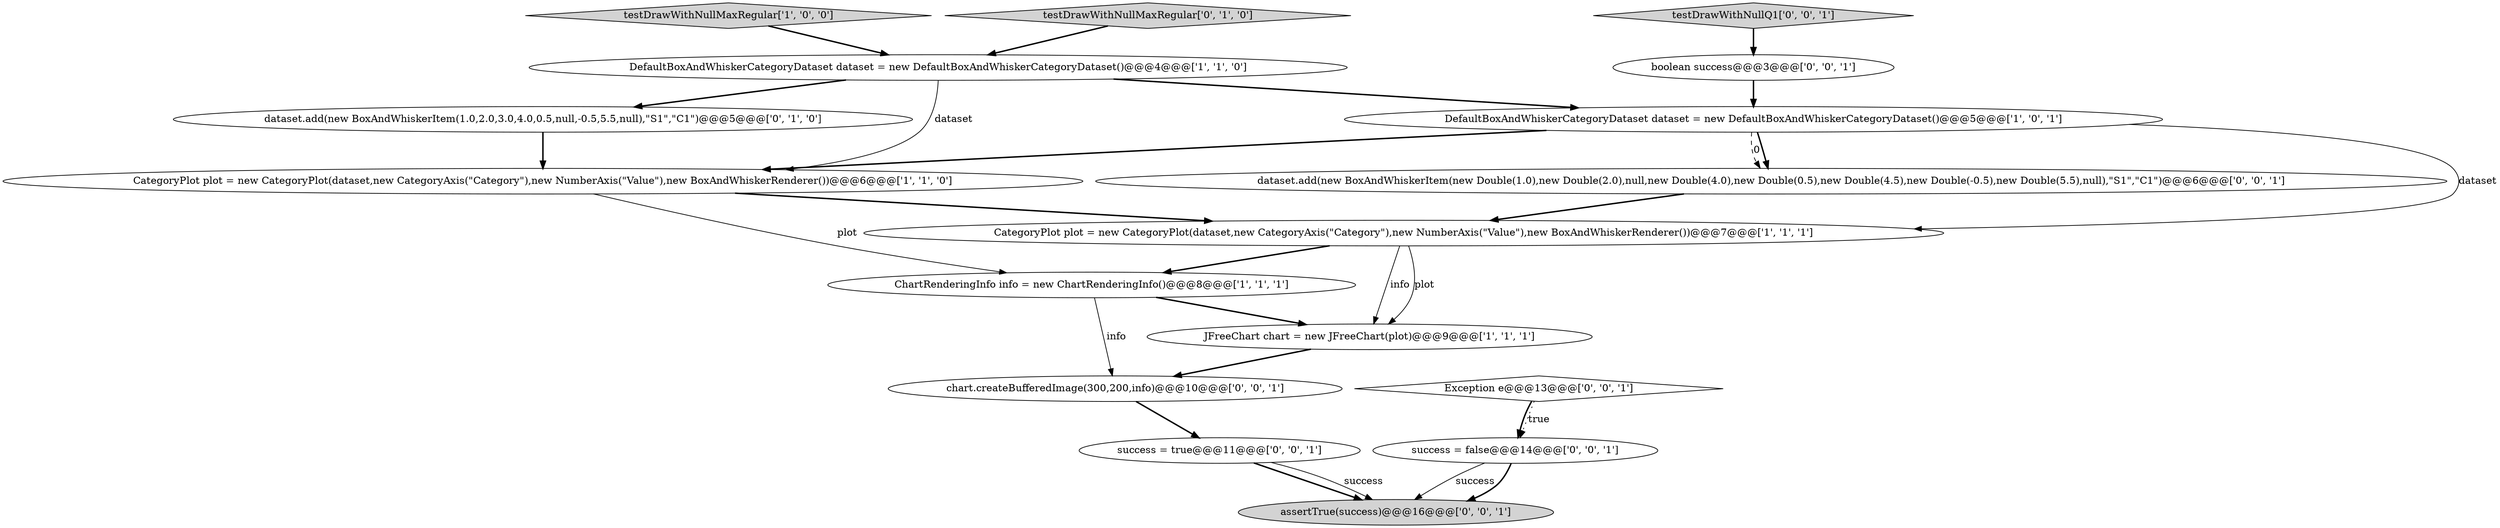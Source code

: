 digraph {
5 [style = filled, label = "testDrawWithNullMaxRegular['1', '0', '0']", fillcolor = lightgray, shape = diamond image = "AAA0AAABBB1BBB"];
4 [style = filled, label = "CategoryPlot plot = new CategoryPlot(dataset,new CategoryAxis(\"Category\"),new NumberAxis(\"Value\"),new BoxAndWhiskerRenderer())@@@6@@@['1', '1', '0']", fillcolor = white, shape = ellipse image = "AAA0AAABBB1BBB"];
16 [style = filled, label = "Exception e@@@13@@@['0', '0', '1']", fillcolor = white, shape = diamond image = "AAA0AAABBB3BBB"];
14 [style = filled, label = "testDrawWithNullQ1['0', '0', '1']", fillcolor = lightgray, shape = diamond image = "AAA0AAABBB3BBB"];
9 [style = filled, label = "success = true@@@11@@@['0', '0', '1']", fillcolor = white, shape = ellipse image = "AAA0AAABBB3BBB"];
13 [style = filled, label = "assertTrue(success)@@@16@@@['0', '0', '1']", fillcolor = lightgray, shape = ellipse image = "AAA0AAABBB3BBB"];
0 [style = filled, label = "DefaultBoxAndWhiskerCategoryDataset dataset = new DefaultBoxAndWhiskerCategoryDataset()@@@4@@@['1', '1', '0']", fillcolor = white, shape = ellipse image = "AAA0AAABBB1BBB"];
11 [style = filled, label = "chart.createBufferedImage(300,200,info)@@@10@@@['0', '0', '1']", fillcolor = white, shape = ellipse image = "AAA0AAABBB3BBB"];
12 [style = filled, label = "success = false@@@14@@@['0', '0', '1']", fillcolor = white, shape = ellipse image = "AAA0AAABBB3BBB"];
15 [style = filled, label = "dataset.add(new BoxAndWhiskerItem(new Double(1.0),new Double(2.0),null,new Double(4.0),new Double(0.5),new Double(4.5),new Double(-0.5),new Double(5.5),null),\"S1\",\"C1\")@@@6@@@['0', '0', '1']", fillcolor = white, shape = ellipse image = "AAA0AAABBB3BBB"];
3 [style = filled, label = "JFreeChart chart = new JFreeChart(plot)@@@9@@@['1', '1', '1']", fillcolor = white, shape = ellipse image = "AAA0AAABBB1BBB"];
8 [style = filled, label = "testDrawWithNullMaxRegular['0', '1', '0']", fillcolor = lightgray, shape = diamond image = "AAA0AAABBB2BBB"];
6 [style = filled, label = "DefaultBoxAndWhiskerCategoryDataset dataset = new DefaultBoxAndWhiskerCategoryDataset()@@@5@@@['1', '0', '1']", fillcolor = white, shape = ellipse image = "AAA0AAABBB1BBB"];
10 [style = filled, label = "boolean success@@@3@@@['0', '0', '1']", fillcolor = white, shape = ellipse image = "AAA0AAABBB3BBB"];
2 [style = filled, label = "CategoryPlot plot = new CategoryPlot(dataset,new CategoryAxis(\"Category\"),new NumberAxis(\"Value\"),new BoxAndWhiskerRenderer())@@@7@@@['1', '1', '1']", fillcolor = white, shape = ellipse image = "AAA0AAABBB1BBB"];
7 [style = filled, label = "dataset.add(new BoxAndWhiskerItem(1.0,2.0,3.0,4.0,0.5,null,-0.5,5.5,null),\"S1\",\"C1\")@@@5@@@['0', '1', '0']", fillcolor = white, shape = ellipse image = "AAA0AAABBB2BBB"];
1 [style = filled, label = "ChartRenderingInfo info = new ChartRenderingInfo()@@@8@@@['1', '1', '1']", fillcolor = white, shape = ellipse image = "AAA0AAABBB1BBB"];
0->6 [style = bold, label=""];
12->13 [style = solid, label="success"];
6->2 [style = solid, label="dataset"];
3->11 [style = bold, label=""];
6->4 [style = bold, label=""];
10->6 [style = bold, label=""];
8->0 [style = bold, label=""];
6->15 [style = bold, label=""];
2->3 [style = solid, label="info"];
0->7 [style = bold, label=""];
9->13 [style = bold, label=""];
2->3 [style = solid, label="plot"];
11->9 [style = bold, label=""];
15->2 [style = bold, label=""];
0->4 [style = solid, label="dataset"];
4->2 [style = bold, label=""];
12->13 [style = bold, label=""];
16->12 [style = bold, label=""];
16->12 [style = dotted, label="true"];
5->0 [style = bold, label=""];
1->3 [style = bold, label=""];
1->11 [style = solid, label="info"];
7->4 [style = bold, label=""];
9->13 [style = solid, label="success"];
2->1 [style = bold, label=""];
6->15 [style = dashed, label="0"];
14->10 [style = bold, label=""];
4->1 [style = solid, label="plot"];
}
